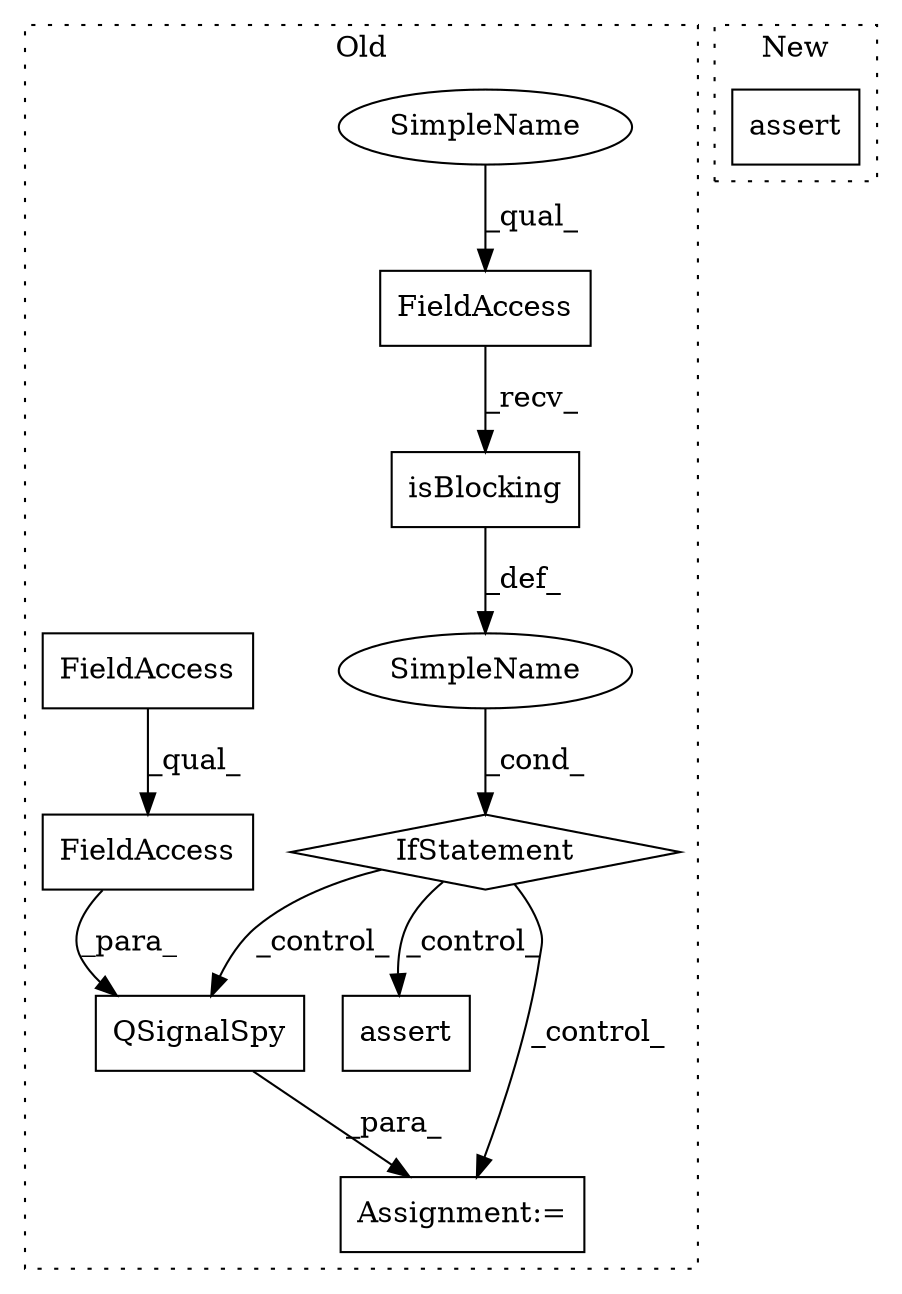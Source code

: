 digraph G {
subgraph cluster0 {
1 [label="isBlocking" a="32" s="19517" l="12" shape="box"];
3 [label="assert" a="32" s="19600,19628" l="11,1" shape="box"];
4 [label="SimpleName" a="42" s="" l="" shape="ellipse"];
5 [label="IfStatement" a="25" s="19501,19529" l="4,2" shape="diamond"];
6 [label="FieldAccess" a="22" s="19505" l="11" shape="box"];
7 [label="FieldAccess" a="22" s="19554" l="11" shape="box"];
8 [label="FieldAccess" a="22" s="19554" l="32" shape="box"];
9 [label="QSignalSpy" a="32" s="19543,19586" l="11,1" shape="box"];
10 [label="Assignment:=" a="7" s="19542" l="1" shape="box"];
11 [label="SimpleName" a="42" s="19505" l="4" shape="ellipse"];
label = "Old";
style="dotted";
}
subgraph cluster1 {
2 [label="assert" a="32" s="19493,19562" l="11,1" shape="box"];
label = "New";
style="dotted";
}
1 -> 4 [label="_def_"];
4 -> 5 [label="_cond_"];
5 -> 10 [label="_control_"];
5 -> 3 [label="_control_"];
5 -> 9 [label="_control_"];
6 -> 1 [label="_recv_"];
7 -> 8 [label="_qual_"];
8 -> 9 [label="_para_"];
9 -> 10 [label="_para_"];
11 -> 6 [label="_qual_"];
}